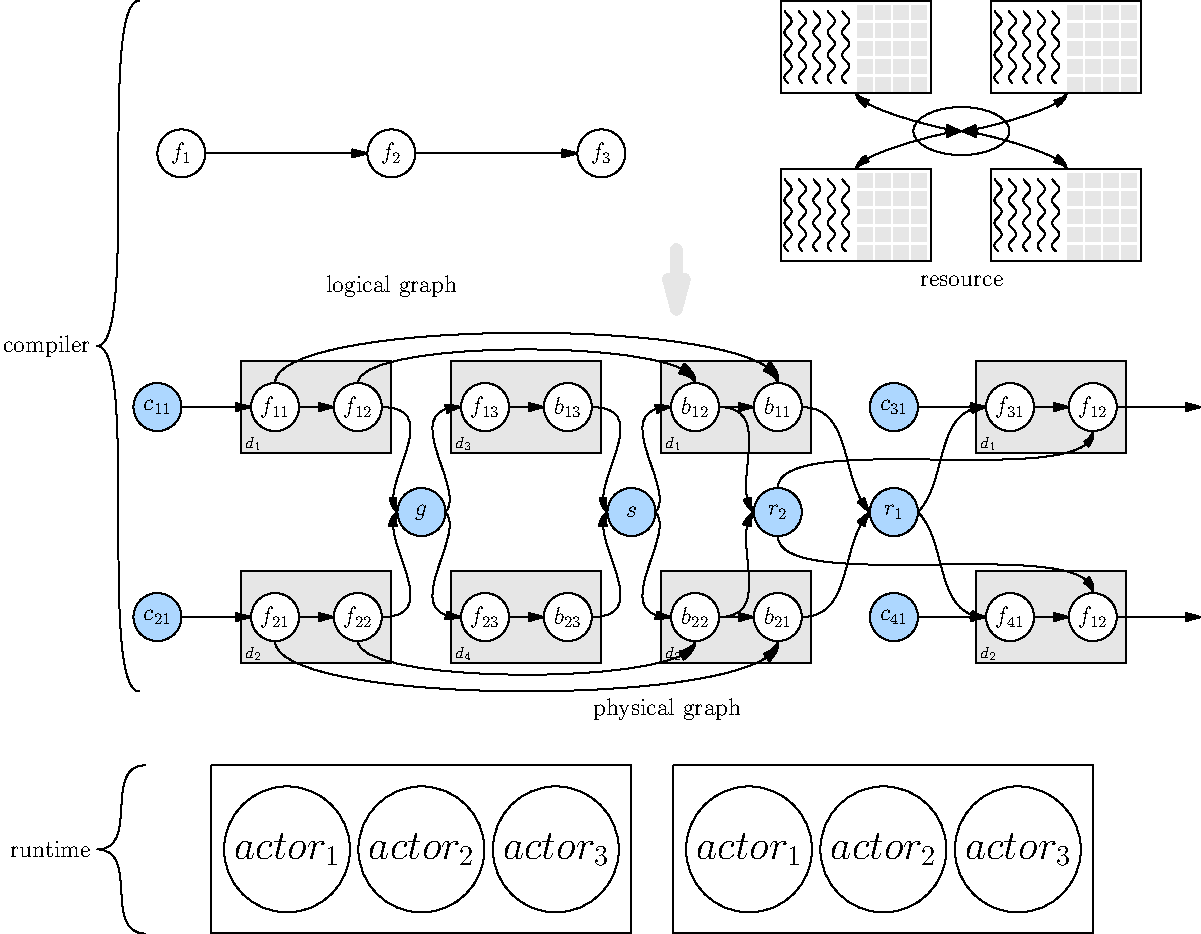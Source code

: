 import math;
import graph;

size(80cm, 25cm);
unitsize(30, 0);
defaultpen(fontsize(12pt));

real shiftunit = 3.5;
pen fillpen = rgb(156,194,230);
real ypadding = 0.8shiftunit;

//circle radius
real rsize = 0.4;
real shiftscale = 1.4;

picture getContextBox(pair pos=(0,0), pen p= currentpen)
{
    picture pic;
    real boxwidth = 2.5;
    real boxheight = 0.618*boxwidth;
    path boxpath = box((0,0), (boxwidth, boxheight));
    draw(pic, boxpath, p);
    return shift(pos)*pic;
}

picture getActorBox(pair pos=(0,0), real width = 2.5, real height = width*0.618, pen p= currentpen)
{
    picture pic;
    path boxpath = box((0,0), (width, height));
    draw(pic, boxpath, p);
    return shift(pos)*pic;
}

picture getCenterNode(picture box00, picture box01, picture box10, picture box11)
{
    picture pic;
    pair ptcenter = midpoint(point(box00, E)--point(box01, W)--point(box10, E)--point(box11, W));

    path connectellipse = ellipse(ptcenter, 0.8, 0.4);
    draw(pic, connectellipse);
    return pic;
}

picture drawBlocksInBox(picture boxpic)
{
    picture pic;
    pair ptLeftDown = min(boxpic);
    pair ptRightUp = max(boxpic);
    pair weightHeight = size(boxpic);
    
    real edgeLeftUp = ptLeftDown.x +0.1;
    real edgeWidth = weightHeight.x/2*0.9;
    real itemUnit = edgeWidth / 4.5;
    real squreUnit = 0.8*itemUnit;
    
    //blocks
    path block;
    for(int row = 0; row < 5; ++row)
    {
        for(int col = 0; col < 4; ++col)
        {
            block = scale(squreUnit)*unitsquare;
            block = shift(itemUnit*col, itemUnit*row)*block;
            fill(pic, block, lightgray);
        }        
    }

    return shift(ptLeftDown + (edgeWidth*1.13, 0.94*itemUnit))*pic;
}

picture drawThreadsInBox(picture boxpic)
{
    picture pic;
    pair ptLeftDown = min(boxpic);
    pair ptRightUp = max(boxpic);
    pair weightHeight = size(boxpic);

    real itemUnit = weightHeight.x/5;
    
    real f(real x) {return 0.2sin(5x);}
    // pair F(real x) {return (x,f(x));}
    guide mypath = rotate(90)*scale(0.3)*graph(f,0,4,operator ..);
    mypath = shift(ptLeftDown+(0.6itemUnit, 0.7itemUnit))*mypath;
    draw(pic, mypath);

    for(int i = 0; i < 4; ++i)
    {
        mypath = shift(itemUnit/2.5, 0)*mypath;
        draw(pic, mypath);
    }
    return pic;
}

picture getClusterPic()
{
    picture mainPic;
    size(mainPic, 40cm, 25cm);
    unitsize(mainPic, 30, 0);

    picture box00 = getContextBox((0, 0));
    picture box01 = getContextBox((shiftunit, 0));
    picture box10 = getContextBox((0, -ypadding));
    picture box11 = getContextBox((shiftunit, -ypadding));
    add(mainPic, box00);
    add(mainPic, box01);
    add(mainPic, box10);
    add(mainPic, box11);

    picture picEllipse = getCenterNode(box00, box01, box10, box11);
    add(mainPic, picEllipse);

    pair ptcenter = midpoint(point(box00, E)--point(box01, W)--point(box10, E)--point(box11, W));
    path pth00 = point(box00, S){down}.. tension 3 ..{right}ptcenter;
    path pth01 = point(box01, S){down}.. tension 3 ..{left}ptcenter;
    path pth10 = point(box10, N){up}.. tension 3 ..{right}ptcenter;
    path pth11 = point(box11, N){up}.. tension 3 ..{left}ptcenter;

    draw(mainPic, pth00, Arrows);
    draw(mainPic, pth01, Arrows);
    draw(mainPic, pth10, Arrows);
    draw(mainPic, pth11, Arrows);


    add(mainPic, drawBlocksInBox(box00));
    add(mainPic, drawBlocksInBox(box01));
    add(mainPic, drawBlocksInBox(box10));
    add(mainPic, drawBlocksInBox(box11));

    add(mainPic, drawThreadsInBox(box00));
    add(mainPic, drawThreadsInBox(box01));
    add(mainPic, drawThreadsInBox(box10));
    add(mainPic, drawThreadsInBox(box11));
    return mainPic;
}

picture getCircle(string s, pair pos, pen p = defaultpen)
{
    picture pic;
    path pt_circle = circle(pos, rsize);
    draw(pic, pt_circle, p);
    label(pic, s, pos);
    return pic;
}

picture LineLeft2Rgiht(picture nodeLeft, picture nodeRight)
{
    picture pic;
    path l2r = point(nodeLeft, E){right}..{right}point(nodeRight, W);
    draw(pic, l2r, Arrow);
    return pic;
}

picture LineUp2Down(picture nodeUp, picture nodeDown)
{
    picture pic;
    path pth = point(nodeUp, S){down}..{down}point(nodeDown, N);
    draw(pic, pth, Arrow);
    return pic;
}

picture LineRight2Left(picture nodeRight, picture nodeLeft)
{
    picture pic;
    path pth = point(nodeRight, W){left}..{left}point(nodeLeft, E);
    draw(pic, pth, Arrow);
    return pic;
}

picture getLogicalPic()
{
    picture logicalPic;
    size(logicalPic, 40cm, 25cm);
    unitsize(logicalPic, 30, 0);

    picture f1= getCircle("$f_1$", (0,0));
    add(logicalPic, f1);

    picture f2= getCircle("$f_2$", (shiftunit,0));
    add(logicalPic, f2);

    picture f3= getCircle("$f_3$", (2shiftunit,0));
    add(logicalPic, f3);

    add(logicalPic, LineLeft2Rgiht(f1, f2));
    add(logicalPic, LineLeft2Rgiht(f2, f3));
    return logicalPic;
}

picture getCircle(string s, pair pos, pen p = defaultpen)
{
    picture pic;
    path pt_circle = circle(pos, rsize);
    filldraw(pic, pt_circle, p);
    label(pic, s, pos);
    return pic;
}

picture getRectBox(string s, pen p = lightgray, bool leftdown=true)
{
    picture pic;
    real xsize = 2.5;
    path boxpath = box((0,0), (xsize, xsize*0.618));
    filldraw(pic, boxpath, p);

    // dot(pic, boxpath, darkblue);
    label(pic, s, (0,0), NE,fontsize(8pt));
    return pic;
}

picture getCircleFromBox(picture boxpic, string s="", int idx=0, pen p = currentpen)
{
    picture pic;
    pair leftedge_pt = point(boxpic, W);
    pair rightedt_pt = point(boxpic, E);

    pair cir_pt = shift(shiftscale*rsize, 0)*leftedge_pt;
    if(idx == 1)
    {
        cir_pt = shift(-shiftscale*rsize, 0)*rightedt_pt;
    }

    // dot(pic, cir_pt);
    // write(cir_pt);

    path circle_path = circle(cir_pt, rsize);
    filldraw(pic, circle_path, p);
    
    label(pic, s, cir_pt);
    return pic;
}

picture getCircleBtween4Box(picture LeftUp, picture LeftDown,
                            picture RightUp, picture RightDown,
                            string s="",
                            pen p = currentpen)
{
    picture pic;
    pair ptLeftUp = point(LeftUp, E);
    pair ptLeftDown = point(LeftDown, E);
    pair ptRightUp = point(RightUp, W);
    pair ptRightDown = point(RightDown, W);

    pair ptCenter = midpoint(ptLeftUp--ptLeftDown--ptRightUp--ptRightDown);

    path cir_path = circle(ptCenter, rsize);
    filldraw(pic, cir_path, p);
    label(pic, s, ptCenter);
    // write(ptCenter);
    // dot(pic, ptCenter);

    return pic;
}

picture LineTwo2One(picture nodeUp, picture nodeDown, picture nodeMidlle)
{
    picture pic;
    path up2Mid = point(nodeUp, E){right}..{SE}point(nodeMidlle, W);
    draw(pic, up2Mid, Arrow);
    path down2Mid = point(nodeDown, E){right}..{NE}point(nodeMidlle, W);
    draw(pic, down2Mid, Arrow);
    return pic;
}

picture LineOne2Two(picture nodeMidlle, picture nodeUp, picture nodeDown)
{
    picture pic;
    path mid2Up = point(nodeMidlle, E){NE}..{right}point(nodeUp, W);
    draw(pic, mid2Up, Arrow);
    path mid2Down = point(nodeMidlle, E){SE}..{right}point(nodeDown, W);
    draw(pic, mid2Down, Arrow);
    return pic;
}

picture LineLeft2Rgiht(picture nodeLeft, picture nodeRight)
{
    picture pic;
    path l2r = point(nodeLeft, E){right}..{right}point(nodeRight, W);
    draw(pic, l2r, Arrow);
    return pic;
}

picture LineUpCurve(picture nodeLeft, picture nodeRight, int tvalue=5)
{
    picture pic;
    path left2right= point(nodeLeft, N){up}.. tension tvalue ..{down}point(nodeRight, N);
    draw(pic, left2right, Arrow);
    return pic;
}

picture LineDownCurve(picture nodeLeft, picture nodeRight, int tvalue=5)
{
    picture pic;
    path left2right= point(nodeLeft, S){down}.. tension tvalue ..{up}point(nodeRight, S);
    draw(pic, left2right, Arrow);
    return pic;
}

picture getPlacementPic()
{
    picture placementPic;
    size(placementPic, 80cm, 25cm);
    unitsize(placementPic, 30, 0);

    picture boxpic00 = shift(0, 0)*getRectBox("$d_1$", false);
    picture boxpic01 = shift(1shiftunit, 0)*getRectBox("$d_3$", false);
    picture boxpic02 = shift(2shiftunit, 0)*getRectBox("$d_1$", false);
    picture boxpic03 = shift(3.5shiftunit, 0)*getRectBox("$d_1$", false);
    add(placementPic, boxpic00);
    add(placementPic, boxpic01);
    add(placementPic, boxpic02);
    add(placementPic, boxpic03);

    real yshift=-shiftunit;
    picture boxpic10 = shift(0, yshift)*getRectBox("$d_2$", false);
    picture boxpic11 = shift(1shiftunit, yshift)*getRectBox("$d_4$", false);
    picture boxpic12 = shift(2shiftunit, yshift)*getRectBox("$d_2$", false);
    picture boxpic13 = shift(3.5shiftunit, yshift)*getRectBox("$d_2$", false);
    add(placementPic, boxpic10);
    add(placementPic, boxpic11);
    add(placementPic, boxpic12);
    add(placementPic, boxpic13);

    //-------------Draw circle node in box--------------


    picture f11 = getCircleFromBox(boxpic00, "$f_{11}$", white);
    picture f12 = getCircleFromBox(boxpic00, "$f_{12}$", 1, white);
    add(placementPic, f11);
    add(placementPic, f12);

    picture f13 = getCircleFromBox(boxpic01, "$f_{13}$", white);
    picture b13 = getCircleFromBox(boxpic01, "$b_{13}$", 1, white);
    add(placementPic, f13);
    add(placementPic, b13);

    picture b12 = getCircleFromBox(boxpic02, "$b_{12}$", white);
    picture b11 = getCircleFromBox(boxpic02, "$b_{11}$", 1, white);
    add(placementPic, b12);
    add(placementPic, b11);

    picture f31 = getCircleFromBox(boxpic03, "$f_{31}$", 0, white);
    picture f12_ = getCircleFromBox(boxpic03, "$f_{12}$", 1, white);
    add(placementPic, f31);
    add(placementPic, f12_);

    picture f21 = getCircleFromBox(boxpic10, "$f_{21}$", 0, white);
    picture f22 = getCircleFromBox(boxpic10, "$f_{22}$", 1, white);
    add(placementPic, f21);
    add(placementPic, f22);

    picture f23 = getCircleFromBox(boxpic11, "$f_{23}$", 0, white);
    picture b23 = getCircleFromBox(boxpic11, "$b_{23}$", 1, white);
    add(placementPic, f23);
    add(placementPic, b23);

    picture b22 = getCircleFromBox(boxpic12, "$b_{22}$", 0, white);
    picture b21 = getCircleFromBox(boxpic12, "$b_{21}$", 1, white);
    add(placementPic, b22);
    add(placementPic, b21);

    picture f41 = getCircleFromBox(boxpic13, "$f_{41}$", 0, white);
    picture f12__ = getCircleFromBox(boxpic13, "$f_{12}$", 1, white);
    add(placementPic, f41);
    add(placementPic, f12__);

    // ------------ draw circle node out of box --------
    picture g = getCircleBtween4Box(boxpic00, boxpic01, boxpic10, boxpic11, "$g$", fillpen);
    write(point(g, E));
    write(point(g, W));
    write(point(g, S));
    write(point(g, N));
    add(placementPic, g);

    picture s = getCircleBtween4Box(boxpic01, boxpic02, boxpic11, boxpic12, "$s$", fillpen);
    add(placementPic, s);

    picture r1 = getCircleBtween4Box(boxpic02, boxpic03, boxpic12, boxpic13, "$r_1$", fillpen);
    add(placementPic, r1);

    picture r2;
    pair ptR2 = midpoint(point(b11, S)--point(b21, N));
    r2 = getCircle("$r_2$", ptR2, fillpen);
    add(placementPic, r2);

    picture c11;
    pair ptC11 = shift(-shiftscale, 0)*point(boxpic00, W);
    c11 = getCircle("$c_{11}$", ptC11, fillpen);
    add(placementPic, c11);

    picture c21;
    pair ptC21 = shift(-shiftscale, 0)*point(boxpic10, W);
    c21 = getCircle("$c_{21}$", ptC21, fillpen);
    add(placementPic, c21);

    picture c31;
    pair ptC31 = midpoint(point(boxpic02, E)--point(boxpic03, W));
    c31 = getCircle("$c_{31}$", ptC31, fillpen);
    add(placementPic, c31);

    picture c41;
    pair ptC41 = midpoint(point(boxpic12, E)--point(boxpic13, W));
    c41 = getCircle("$c_{41}$", ptC41, fillpen);
    add(placementPic, c41);

    //----------- draw link lines

    //two to ones, one to twos
    add(placementPic, LineTwo2One(f12, f22, g));
    add(placementPic, LineOne2Two(g, f13, f23));
    add(placementPic, LineTwo2One(b13, b23, s));
    add(placementPic, LineOne2Two(s, b12, b22));
    add(placementPic, LineTwo2One(b12, b22, r2));
    add(placementPic, LineTwo2One(b11, b21, r1));
    add(placementPic, LineOne2Two(r1, f31, f41));

    // strait lines
    //   row 1
    add(placementPic, LineLeft2Rgiht(c11, f11));
    add(placementPic, LineLeft2Rgiht(f11, f12));

    add(placementPic, LineLeft2Rgiht(f13, b13));

    add(placementPic, LineLeft2Rgiht(b12, b11));

    add(placementPic, LineLeft2Rgiht(c31, f31));
    add(placementPic, LineLeft2Rgiht(f31, f12_));

    //   row 2
    add(placementPic, LineLeft2Rgiht(c21, f21));
    add(placementPic, LineLeft2Rgiht(f21, f22));

    add(placementPic, LineLeft2Rgiht(f23, b23));
    add(placementPic, LineLeft2Rgiht(b22, b21));

    add(placementPic, LineLeft2Rgiht(c41, f41));
    add(placementPic, LineLeft2Rgiht(f41, f12__));

    // up curve lines
    add(placementPic, LineUpCurve(f11, b11));
    add(placementPic, LineUpCurve(f12, b12));

    // down curve lines
    add(placementPic, LineDownCurve(f21, b21));
    add(placementPic, LineDownCurve(f22, b22));

    // r2 to f12
    path r2Tof12 = point(r2, N){up}.. tension 3 ..{up}point(f12_, S);
    draw(placementPic, r2Tof12, Arrow);
    path r2Tof12 = point(r2, S){down}.. tension 3 ..{down}point(f12__, N);
    draw(placementPic, r2Tof12, Arrow);

    // left most line
    path leftLine1 = point(f12_, E)--shift(shiftscale)*point(f12_, E);
    draw(placementPic, leftLine1, Arrow);

    path leftLine2 = point(f12__, E)--shift(shiftscale)*point(f12__, E);
    draw(placementPic, leftLine2, Arrow);

    return placementPic;
}

picture getActorCircle(string s, pair pos, real r, pen p=defaultpen)
{
    picture pic;
    path pt_circle = circle(pos, r);
    draw(pic, pt_circle, p);
    label(pic, s, pos, fontsize(22pt));
    return pic;
}

picture getActorsPic()
{
    picture actorsPic;
    size(actorsPic, 80cm, 0);
    unitsize(actorsPic, 30);
    picture box0 = getActorBox((0, 0), 10, 4);
    //picture box1 = getActorBox((12, 0), 10, 4);
    pair ptLeft = point(box0, W);
    real movepadd = 3.2;
    real r = 1.5;
    picture actor1 = getActorCircle("$actor_1$", shift(1.8,0)*ptLeft, r);
    picture actor2 = getActorCircle("$actor_2$", shift(1.8+movepadd,0)*ptLeft, r);
    picture actor3 = getActorCircle("$actor_3$", shift(1.8+2movepadd,0)*ptLeft, r);
    picture picleft;

    add(picleft, box0);
    add(picleft, actor1);
    add(picleft, actor2);
    add(picleft, actor3);

    add(actorsPic, picleft);
    add(actorsPic, shift(11, 0)*picleft);
    return actorsPic;
}


picture logicalPic = shift(-4,-1)*getLogicalPic();
picture clusterPic = shift(6,0)*getClusterPic();
add(logicalPic);
add(clusterPic);

label("resource", point(clusterPic, S), 2down);
label("logical graph", (point(logicalPic, S).x, point(clusterPic, S).y), 2down);

// big arrows
pair ptArrowBegin  = shift(0, -0.5)*midpoint(point(logicalPic, S)--point(clusterPic, S));
draw(ptArrowBegin--shift(0, -1)*ptArrowBegin, p=defaultpen+2mm+lightgray, Arrow);

picture placementPic =shift(-3, -6)*getPlacementPic();
add(placementPic);
label("physical graph", point(placementPic, S), down);

picture actorsPic = getActorsPic();
actorsPic = scale(0.7)*actorsPic;
actorsPic = shift(-3.5, -14)*actorsPic;
add(actorsPic);

//draw brackets
pair ptUp0 = (min(logicalPic, true).x-0.3, max(clusterPic, true).y);
pair ptDown0 =  (min(logicalPic, true).x-0.3, min(placementPic, true).y);
pair ptCross0 = shift(-0.7, 0)*midpoint(ptUp0--ptDown0);
draw(ptUp0{left}.. tension 5 ..{left}ptCross0);
draw(ptDown0{left}.. tension 5 ..{left}ptCross0);


transform tshift = shift(-0.8, 0);
pair ptUp1 = tshift*(min(actorsPic, true).x-0.3, max(actorsPic, true).y);
pair ptDown1 =  tshift*(min(actorsPic, true).x-0.3, min(actorsPic, true).y);
pair ptCross1 = (ptCross0.x, (shift(-0.7, 0)*midpoint(ptUp1--ptDown1)).y );
draw(ptUp1{left}.. tension 1 ..{left}ptCross1);
draw(ptDown1{left}.. tension 1 ..{left}ptCross1);

label("compiler", ptCross0, left);
label("runtime", ptCross1, left);


